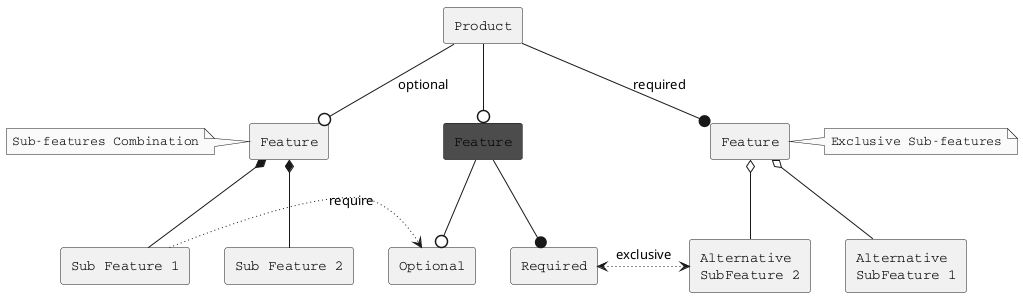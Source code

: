 
@startuml
rectangle  "Feature" as A #red
rectangle "Optional" as B
rectangle "Required" as C

A --0 B
A --@ C

rectangle "Feature" as E
note left
  Sub-features Combination
end note
rectangle "Sub Feature 1" as F
rectangle "Sub Feature 2" as G

E *-- F
E *-- G

rectangle "Feature" as H
note right
  Exclusive Sub-features
end note

rectangle "Alternative\nSubFeature 1" as I
rectangle "Alternative\nSubFeature 2" as J

H o-- I
H o-- J

F -[dotted]> B : require


C <-[dotted]> J : exclusive

rectangle "Product" as R

R --0 A
R --0 E : optional
R --@ H : required


skinparam monochrome true
skinparam shadowing false
skinparam defaultFontName Courier
@enduml
